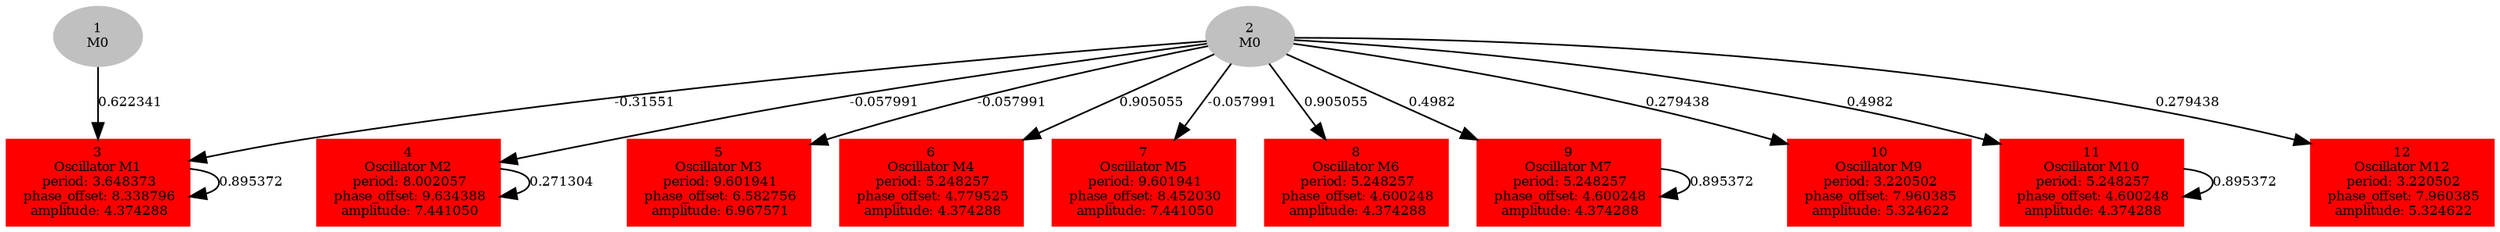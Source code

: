  digraph g{ forcelabels=true;
1[label=<1<BR/>M0>,color="grey",style=filled,fontsize=8];
2[label=<2<BR/>M0>,color="grey",style=filled,fontsize=8];
3 [label=<3<BR />Oscillator M1<BR /> period: 3.648373<BR /> phase_offset: 8.338796<BR /> amplitude: 4.374288>, shape=box,color=red,style=filled,fontsize=8];4 [label=<4<BR />Oscillator M2<BR /> period: 8.002057<BR /> phase_offset: 9.634388<BR /> amplitude: 7.441050>, shape=box,color=red,style=filled,fontsize=8];5 [label=<5<BR />Oscillator M3<BR /> period: 9.601941<BR /> phase_offset: 6.582756<BR /> amplitude: 6.967571>, shape=box,color=red,style=filled,fontsize=8];6 [label=<6<BR />Oscillator M4<BR /> period: 5.248257<BR /> phase_offset: 4.779525<BR /> amplitude: 4.374288>, shape=box,color=red,style=filled,fontsize=8];7 [label=<7<BR />Oscillator M5<BR /> period: 9.601941<BR /> phase_offset: 8.452030<BR /> amplitude: 7.441050>, shape=box,color=red,style=filled,fontsize=8];8 [label=<8<BR />Oscillator M6<BR /> period: 5.248257<BR /> phase_offset: 4.600248<BR /> amplitude: 4.374288>, shape=box,color=red,style=filled,fontsize=8];9 [label=<9<BR />Oscillator M7<BR /> period: 5.248257<BR /> phase_offset: 4.600248<BR /> amplitude: 4.374288>, shape=box,color=red,style=filled,fontsize=8];10 [label=<10<BR />Oscillator M9<BR /> period: 3.220502<BR /> phase_offset: 7.960385<BR /> amplitude: 5.324622>, shape=box,color=red,style=filled,fontsize=8];11 [label=<11<BR />Oscillator M10<BR /> period: 5.248257<BR /> phase_offset: 4.600248<BR /> amplitude: 4.374288>, shape=box,color=red,style=filled,fontsize=8];12 [label=<12<BR />Oscillator M12<BR /> period: 3.220502<BR /> phase_offset: 7.960385<BR /> amplitude: 5.324622>, shape=box,color=red,style=filled,fontsize=8];1 -> 3[label="0.622341 ",fontsize="8"];
2 -> 3[label="-0.31551 ",fontsize="8"];
2 -> 4[label="-0.057991 ",fontsize="8"];
2 -> 5[label="-0.057991 ",fontsize="8"];
2 -> 6[label="0.905055 ",fontsize="8"];
2 -> 7[label="-0.057991 ",fontsize="8"];
2 -> 8[label="0.905055 ",fontsize="8"];
2 -> 9[label="0.4982 ",fontsize="8"];
2 -> 10[label="0.279438 ",fontsize="8"];
2 -> 11[label="0.4982 ",fontsize="8"];
2 -> 12[label="0.279438 ",fontsize="8"];
3 -> 3[label="0.895372 ",fontsize="8"];
4 -> 4[label="0.271304 ",fontsize="8"];
9 -> 9[label="0.895372 ",fontsize="8"];
11 -> 11[label="0.895372 ",fontsize="8"];
 }
